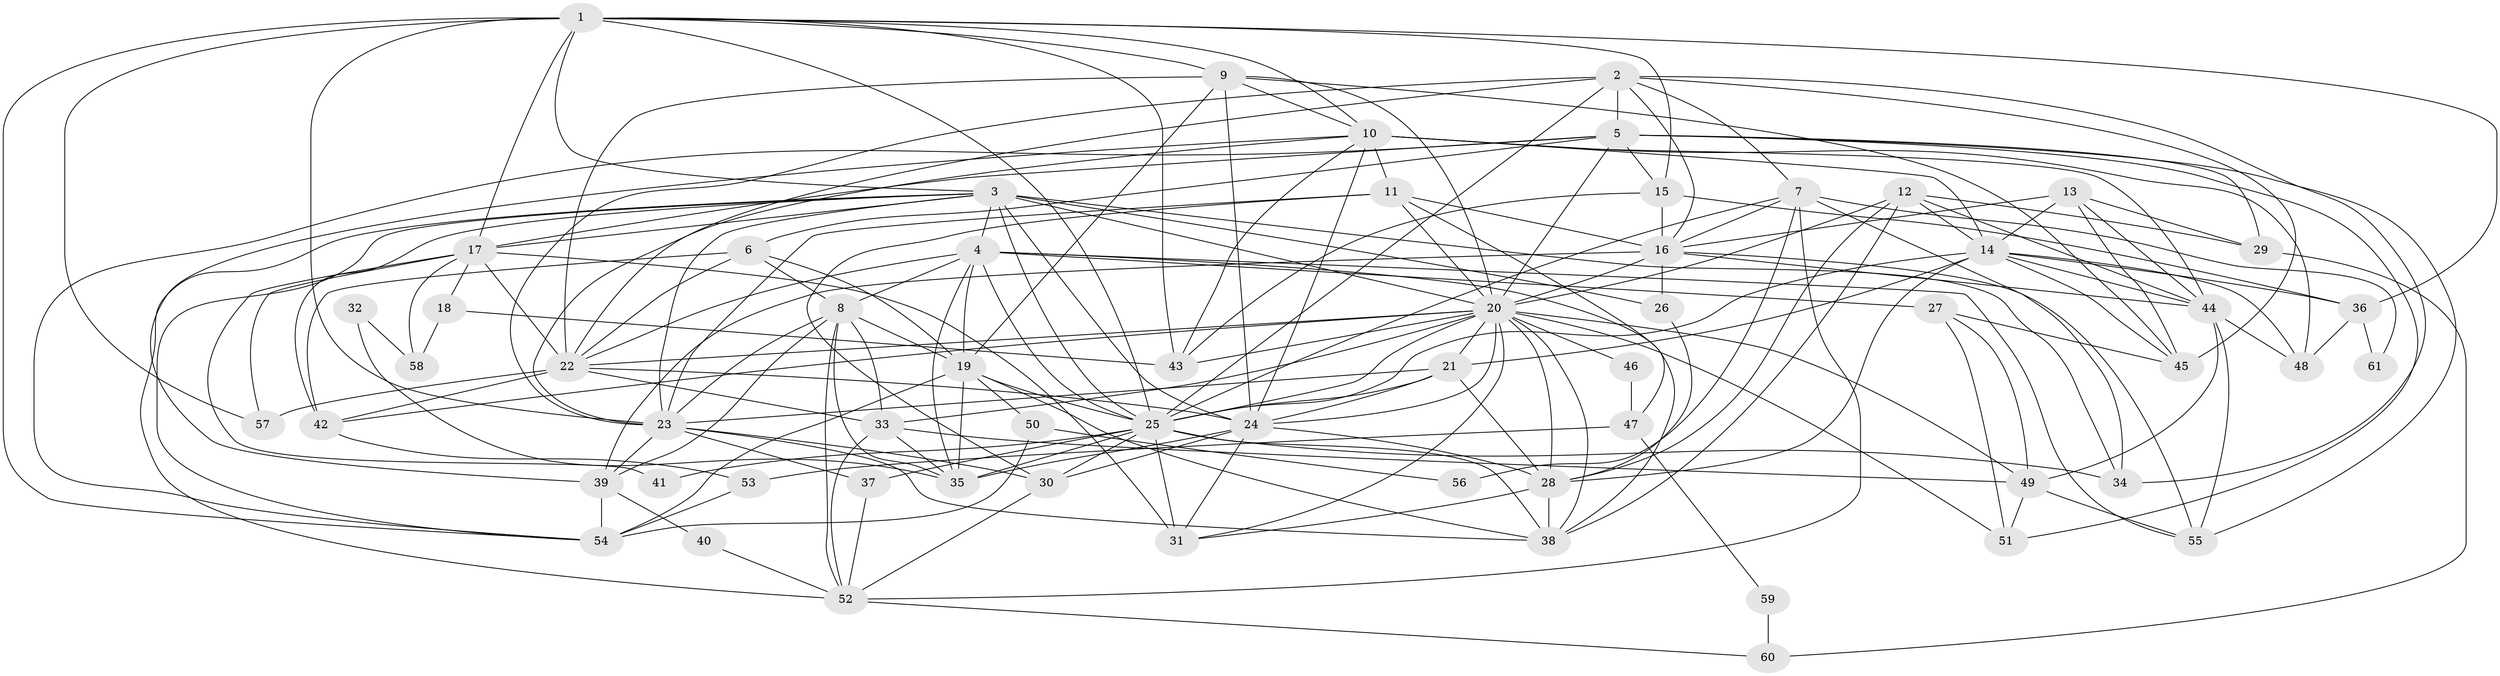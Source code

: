 // original degree distribution, {6: 0.10135135135135136, 5: 0.20945945945945946, 2: 0.13513513513513514, 4: 0.25, 3: 0.2635135135135135, 7: 0.04054054054054054}
// Generated by graph-tools (version 1.1) at 2025/51/03/04/25 22:51:19]
// undirected, 61 vertices, 189 edges
graph export_dot {
  node [color=gray90,style=filled];
  1;
  2;
  3;
  4;
  5;
  6;
  7;
  8;
  9;
  10;
  11;
  12;
  13;
  14;
  15;
  16;
  17;
  18;
  19;
  20;
  21;
  22;
  23;
  24;
  25;
  26;
  27;
  28;
  29;
  30;
  31;
  32;
  33;
  34;
  35;
  36;
  37;
  38;
  39;
  40;
  41;
  42;
  43;
  44;
  45;
  46;
  47;
  48;
  49;
  50;
  51;
  52;
  53;
  54;
  55;
  56;
  57;
  58;
  59;
  60;
  61;
  1 -- 3 [weight=1.0];
  1 -- 9 [weight=1.0];
  1 -- 10 [weight=1.0];
  1 -- 15 [weight=2.0];
  1 -- 17 [weight=2.0];
  1 -- 23 [weight=2.0];
  1 -- 25 [weight=2.0];
  1 -- 36 [weight=1.0];
  1 -- 43 [weight=1.0];
  1 -- 54 [weight=1.0];
  1 -- 57 [weight=1.0];
  2 -- 5 [weight=1.0];
  2 -- 7 [weight=1.0];
  2 -- 16 [weight=1.0];
  2 -- 22 [weight=1.0];
  2 -- 23 [weight=1.0];
  2 -- 25 [weight=1.0];
  2 -- 34 [weight=1.0];
  2 -- 45 [weight=1.0];
  3 -- 4 [weight=1.0];
  3 -- 17 [weight=1.0];
  3 -- 20 [weight=1.0];
  3 -- 23 [weight=1.0];
  3 -- 24 [weight=1.0];
  3 -- 25 [weight=3.0];
  3 -- 26 [weight=2.0];
  3 -- 34 [weight=1.0];
  3 -- 42 [weight=1.0];
  3 -- 52 [weight=1.0];
  3 -- 54 [weight=1.0];
  4 -- 8 [weight=1.0];
  4 -- 19 [weight=1.0];
  4 -- 22 [weight=1.0];
  4 -- 25 [weight=1.0];
  4 -- 27 [weight=1.0];
  4 -- 35 [weight=1.0];
  4 -- 38 [weight=1.0];
  4 -- 55 [weight=1.0];
  5 -- 6 [weight=2.0];
  5 -- 15 [weight=1.0];
  5 -- 17 [weight=1.0];
  5 -- 20 [weight=1.0];
  5 -- 29 [weight=1.0];
  5 -- 51 [weight=1.0];
  5 -- 54 [weight=1.0];
  5 -- 55 [weight=1.0];
  6 -- 8 [weight=1.0];
  6 -- 19 [weight=1.0];
  6 -- 22 [weight=1.0];
  6 -- 42 [weight=1.0];
  7 -- 16 [weight=1.0];
  7 -- 25 [weight=1.0];
  7 -- 34 [weight=1.0];
  7 -- 52 [weight=1.0];
  7 -- 56 [weight=1.0];
  7 -- 61 [weight=1.0];
  8 -- 19 [weight=1.0];
  8 -- 23 [weight=1.0];
  8 -- 33 [weight=1.0];
  8 -- 35 [weight=1.0];
  8 -- 39 [weight=1.0];
  8 -- 52 [weight=1.0];
  9 -- 10 [weight=1.0];
  9 -- 19 [weight=1.0];
  9 -- 20 [weight=1.0];
  9 -- 22 [weight=2.0];
  9 -- 24 [weight=2.0];
  9 -- 45 [weight=1.0];
  10 -- 11 [weight=1.0];
  10 -- 14 [weight=3.0];
  10 -- 23 [weight=1.0];
  10 -- 24 [weight=1.0];
  10 -- 39 [weight=1.0];
  10 -- 43 [weight=1.0];
  10 -- 44 [weight=1.0];
  10 -- 48 [weight=1.0];
  11 -- 16 [weight=1.0];
  11 -- 20 [weight=1.0];
  11 -- 23 [weight=1.0];
  11 -- 30 [weight=1.0];
  11 -- 47 [weight=1.0];
  12 -- 14 [weight=1.0];
  12 -- 20 [weight=1.0];
  12 -- 28 [weight=2.0];
  12 -- 29 [weight=1.0];
  12 -- 38 [weight=1.0];
  12 -- 44 [weight=2.0];
  13 -- 14 [weight=1.0];
  13 -- 16 [weight=1.0];
  13 -- 29 [weight=1.0];
  13 -- 44 [weight=1.0];
  13 -- 45 [weight=1.0];
  14 -- 21 [weight=1.0];
  14 -- 25 [weight=1.0];
  14 -- 28 [weight=1.0];
  14 -- 36 [weight=1.0];
  14 -- 44 [weight=1.0];
  14 -- 45 [weight=1.0];
  14 -- 48 [weight=1.0];
  15 -- 16 [weight=1.0];
  15 -- 36 [weight=1.0];
  15 -- 43 [weight=1.0];
  16 -- 20 [weight=1.0];
  16 -- 26 [weight=1.0];
  16 -- 39 [weight=1.0];
  16 -- 44 [weight=1.0];
  16 -- 55 [weight=1.0];
  17 -- 18 [weight=1.0];
  17 -- 22 [weight=1.0];
  17 -- 31 [weight=2.0];
  17 -- 41 [weight=1.0];
  17 -- 57 [weight=1.0];
  17 -- 58 [weight=1.0];
  18 -- 43 [weight=1.0];
  18 -- 58 [weight=1.0];
  19 -- 25 [weight=1.0];
  19 -- 35 [weight=1.0];
  19 -- 38 [weight=1.0];
  19 -- 50 [weight=1.0];
  19 -- 54 [weight=1.0];
  20 -- 21 [weight=1.0];
  20 -- 22 [weight=1.0];
  20 -- 24 [weight=1.0];
  20 -- 25 [weight=1.0];
  20 -- 28 [weight=1.0];
  20 -- 31 [weight=1.0];
  20 -- 33 [weight=1.0];
  20 -- 38 [weight=1.0];
  20 -- 42 [weight=1.0];
  20 -- 43 [weight=1.0];
  20 -- 46 [weight=1.0];
  20 -- 49 [weight=1.0];
  20 -- 51 [weight=1.0];
  21 -- 23 [weight=1.0];
  21 -- 24 [weight=2.0];
  21 -- 25 [weight=1.0];
  21 -- 28 [weight=1.0];
  22 -- 24 [weight=1.0];
  22 -- 33 [weight=1.0];
  22 -- 42 [weight=2.0];
  22 -- 57 [weight=1.0];
  23 -- 30 [weight=1.0];
  23 -- 37 [weight=1.0];
  23 -- 38 [weight=1.0];
  23 -- 39 [weight=1.0];
  24 -- 28 [weight=1.0];
  24 -- 30 [weight=1.0];
  24 -- 31 [weight=1.0];
  24 -- 35 [weight=1.0];
  25 -- 30 [weight=1.0];
  25 -- 31 [weight=1.0];
  25 -- 34 [weight=1.0];
  25 -- 35 [weight=1.0];
  25 -- 37 [weight=1.0];
  25 -- 38 [weight=1.0];
  25 -- 41 [weight=1.0];
  26 -- 28 [weight=1.0];
  27 -- 45 [weight=1.0];
  27 -- 49 [weight=1.0];
  27 -- 51 [weight=1.0];
  28 -- 31 [weight=1.0];
  28 -- 38 [weight=1.0];
  29 -- 60 [weight=1.0];
  30 -- 52 [weight=1.0];
  32 -- 35 [weight=1.0];
  32 -- 58 [weight=1.0];
  33 -- 35 [weight=1.0];
  33 -- 49 [weight=1.0];
  33 -- 52 [weight=1.0];
  36 -- 48 [weight=1.0];
  36 -- 61 [weight=1.0];
  37 -- 52 [weight=1.0];
  39 -- 40 [weight=1.0];
  39 -- 54 [weight=1.0];
  40 -- 52 [weight=1.0];
  42 -- 53 [weight=1.0];
  44 -- 48 [weight=2.0];
  44 -- 49 [weight=1.0];
  44 -- 55 [weight=1.0];
  46 -- 47 [weight=1.0];
  47 -- 53 [weight=1.0];
  47 -- 59 [weight=1.0];
  49 -- 51 [weight=1.0];
  49 -- 55 [weight=1.0];
  50 -- 54 [weight=1.0];
  50 -- 56 [weight=1.0];
  52 -- 60 [weight=1.0];
  53 -- 54 [weight=1.0];
  59 -- 60 [weight=1.0];
}
